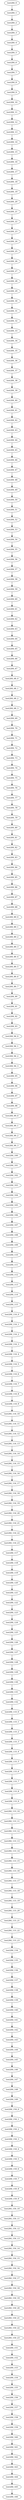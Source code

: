 digraph G {
test284_0->test284_1;
test284_1->test284_2;
test284_2->test284_3;
test284_3->test284_4;
test284_4->test284_5;
test284_5->test284_6;
test284_6->test284_7;
test284_7->test284_8;
test284_8->test284_9;
test284_9->test284_10;
test284_10->test284_11;
test284_11->test284_12;
test284_12->test284_13;
test284_13->test284_14;
test284_14->test284_15;
test284_15->test284_16;
test284_16->test284_17;
test284_17->test284_18;
test284_18->test284_19;
test284_19->test284_20;
test284_20->test284_21;
test284_21->test284_22;
test284_22->test284_23;
test284_23->test284_24;
test284_24->test284_25;
test284_25->test284_26;
test284_26->test284_27;
test284_27->test284_28;
test284_28->test284_29;
test284_29->test284_30;
test284_30->test284_31;
test284_31->test284_32;
test284_32->test284_33;
test284_33->test284_34;
test284_34->test284_35;
test284_35->test284_36;
test284_36->test284_37;
test284_37->test284_38;
test284_38->test284_39;
test284_39->test284_40;
test284_40->test284_41;
test284_41->test284_42;
test284_42->test284_43;
test284_43->test284_44;
test284_44->test284_45;
test284_45->test284_46;
test284_46->test284_47;
test284_47->test284_48;
test284_48->test284_49;
test284_49->test284_50;
test284_50->test284_51;
test284_51->test284_52;
test284_52->test284_53;
test284_53->test284_54;
test284_54->test284_55;
test284_55->test284_56;
test284_56->test284_57;
test284_57->test284_58;
test284_58->test284_59;
test284_59->test284_60;
test284_60->test284_61;
test284_61->test284_62;
test284_62->test284_63;
test284_63->test284_64;
test284_64->test284_65;
test284_65->test284_66;
test284_66->test284_67;
test284_67->test284_68_0;
test284_68_0->test284_68_1;
test284_68_1->test284_68_2;
test284_68_2->test284_68_3;
test284_68_3->test284_69;
test284_69->test284_70;
test284_70->test284_71;
test284_71->test284_72;
test284_72->test284_73;
test284_73->test284_74;
test284_74->test284_75;
test284_75->test284_76;
test284_76->test284_77;
test284_77->test284_78;
test284_78->test284_79;
test284_79->test284_80;
test284_80->test284_81;
test284_81->test284_82;
test284_82->test284_83;
test284_83->test284_84;
test284_84->test284_85;
test284_85->test284_86;
test284_86->test284_87;
test284_87->test284_88;
test284_88->test284_89_0;
test284_89_0->test284_89_1;
test284_89_1->test284_89_2;
test284_89_2->test284_89_3;
test284_89_3->test284_89_4;
test284_89_4->test284_89_5;
test284_89_5->test284_89_6;
test284_89_6->test284_89_7;
test284_89_7->test284_90;
test284_90->test284_91;
test284_91->test284_92;
test284_92->test284_93;
test284_93->test284_94_0;
test284_94_0->test284_94_1;
test284_94_1->test284_94_2;
test284_94_2->test284_94_3;
test284_94_3->test284_95;
test284_95->test284_96;
test284_96->test284_97;
test284_97->test284_98;
test284_98->test284_99_0;
test284_99_0->test284_99_1;
test284_99_1->test284_99_2;
test284_99_2->test284_99_3;
test284_99_3->test284_100;
test284_100->test284_101;
test284_101->test284_102;
test284_102->test284_103;
test284_103->test284_104;
test284_104->test284_105;
test284_105->test284_106;
test284_106->test284_107;
test284_107->test284_108;
test284_108->test284_109;
test284_109->test284_110;
test284_110->test284_111;
test284_111->test284_112;
test284_112->test284_113;
test284_113->test284_114;
test284_114->test284_115;
test284_115->test284_116_0;
test284_116_0->test284_116_1;
test284_116_1->test284_116_2;
test284_116_2->test284_116_3;
test284_116_3->test284_116_4;
test284_116_4->test284_116_5;
test284_116_5->test284_116_6;
test284_116_6->test284_116_7;
test284_116_7->test284_116_8;
test284_116_8->test284_116_9;
test284_116_9->test284_116_10;
test284_116_10->test284_116_11;
test284_116_11->test284_116_12;
test284_116_12->test284_116_13;
test284_116_13->test284_116_14;
test284_116_14->test284_116_15;
test284_116_15->test284_116_16;
test284_116_16->test284_116_17;
test284_116_17->test284_116_18;
test284_116_18->test284_116_19;
test284_116_19->test284_116_20;
test284_116_20->test284_116_21;
test284_116_21->test284_116_22;
test284_116_22->test284_116_23;
test284_116_23->test284_117;
test284_117->test284_118;
test284_118->test284_119;
test284_119->test284_120;
test284_120->test284_121;
test284_121->test284_122;
test284_122->test284_123;
test284_123->test284_124;
test284_124->test284_125;
test284_125->test284_126;
test284_126->test284_127;
test284_127->test284_128;
test284_128->test284_129;
test284_129->test284_130;
test284_130->test284_131;
test284_131->test284_132;
test284_132->test284_133_0;
test284_133_0->test284_133_1;
test284_133_1->test284_133_2;
test284_133_2->test284_133_3;
test284_133_3->test284_133_4;
test284_133_4->test284_133_5;
test284_133_5->test284_133_6;
test284_133_6->test284_133_7;
test284_133_7->test284_133_8;
test284_133_8->test284_133_9;
test284_133_9->test284_133_10;
test284_133_10->test284_133_11;
test284_133_11->test284_133_12;
test284_133_12->test284_133_13;
test284_133_13->test284_133_14;
test284_133_14->test284_133_15;
test284_133_15->test284_133_16;
test284_133_16->test284_133_17;
test284_133_17->test284_133_18;
test284_133_18->test284_133_19;
test284_133_19->test284_133_20;
test284_133_20->test284_133_21;
test284_133_21->test284_133_22;
test284_133_22->test284_133_23;
test284_133_23->test284_134;
test284_134->test284_135;
test284_135->test284_136;
test284_136->test284_137;
test284_137->test284_138;
test284_138->test284_139;
test284_139->test284_140;
test284_140->test284_141;
test284_141->test284_142;
test284_142->test284_143;
test284_143->test284_144;
test284_144->test284_145;
test284_145->test284_146;
test284_146->test284_147;
test284_147->test284_148;
test284_148->test284_149;
test284_149->test284_150_0;
test284_150_0->test284_150_1;
test284_150_1->test284_150_2;
test284_150_2->test284_150_3;
test284_150_3->test284_150_4;
test284_150_4->test284_150_5;
test284_150_5->test284_150_6;
test284_150_6->test284_150_7;
test284_150_7->test284_150_8;
test284_150_8->test284_150_9;
test284_150_9->test284_150_10;
test284_150_10->test284_150_11;
test284_150_11->test284_150_12;
test284_150_12->test284_150_13;
test284_150_13->test284_150_14;
test284_150_14->test284_150_15;
test284_150_15->test284_150_16;
test284_150_16->test284_150_17;
test284_150_17->test284_150_18;
test284_150_18->test284_150_19;
test284_150_19->test284_150_20;
test284_150_20->test284_150_21;
test284_150_21->test284_150_22;
test284_150_22->test284_150_23;
test284_150_23->test284_151;
test284_151->test284_152;
test284_152->test284_153;
test284_153->test284_154;
test284_154->test284_155;
test284_155->test284_156;
test284_156->test284_157;
test284_157->test284_158;
test284_158->test284_159;
test284_159->test284_160;
test284_160->test284_161;
test284_161->test284_162;
test284_162->test284_163;
test284_163->test284_164;
test284_164->test284_165;
test284_165->test284_166;

}
